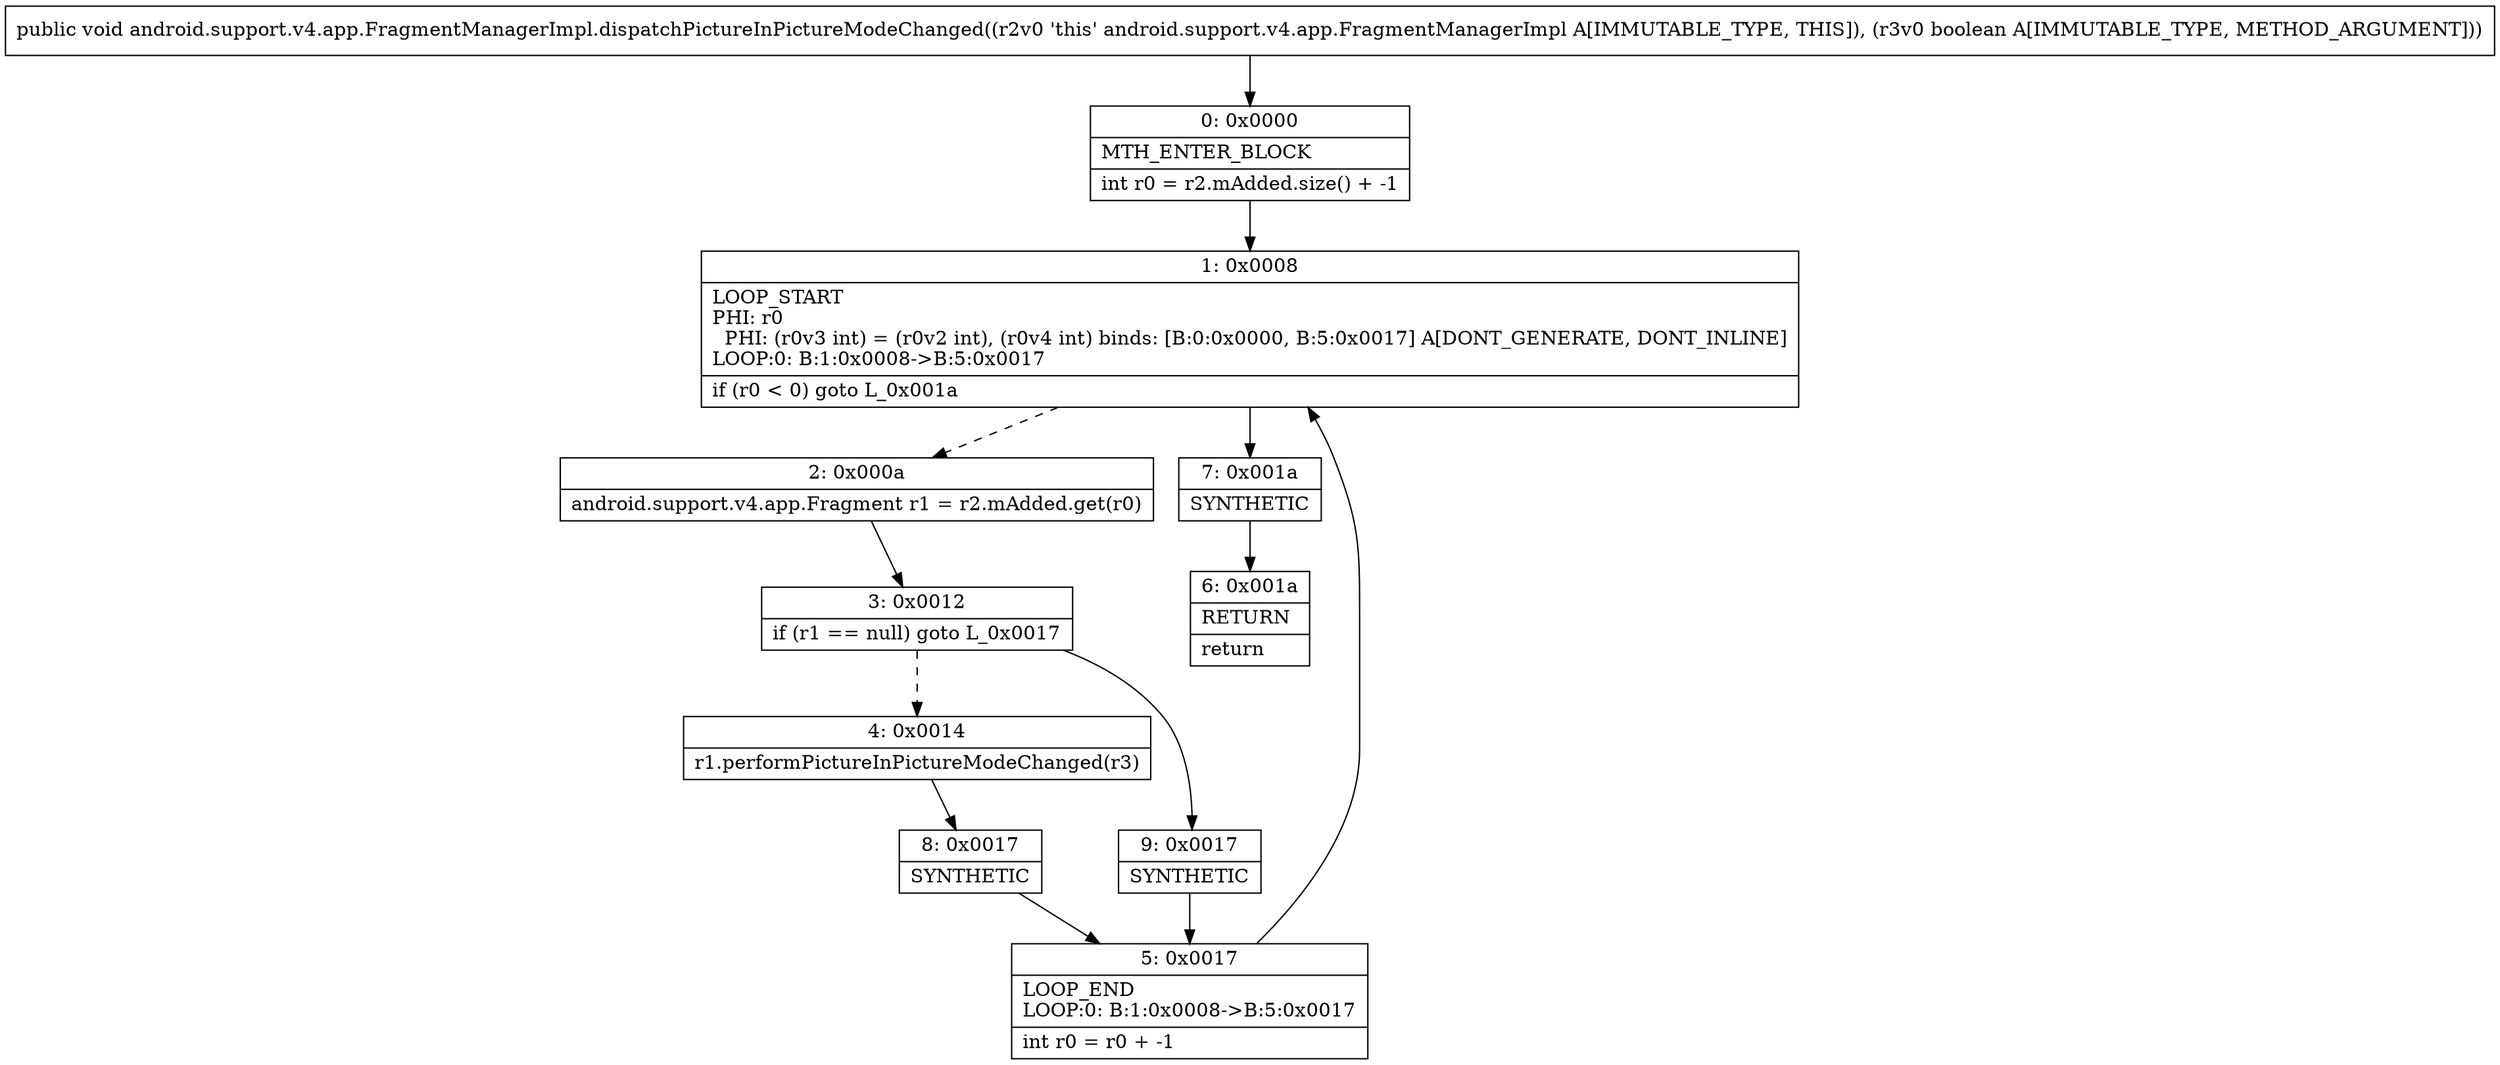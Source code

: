 digraph "CFG forandroid.support.v4.app.FragmentManagerImpl.dispatchPictureInPictureModeChanged(Z)V" {
Node_0 [shape=record,label="{0\:\ 0x0000|MTH_ENTER_BLOCK\l|int r0 = r2.mAdded.size() + \-1\l}"];
Node_1 [shape=record,label="{1\:\ 0x0008|LOOP_START\lPHI: r0 \l  PHI: (r0v3 int) = (r0v2 int), (r0v4 int) binds: [B:0:0x0000, B:5:0x0017] A[DONT_GENERATE, DONT_INLINE]\lLOOP:0: B:1:0x0008\-\>B:5:0x0017\l|if (r0 \< 0) goto L_0x001a\l}"];
Node_2 [shape=record,label="{2\:\ 0x000a|android.support.v4.app.Fragment r1 = r2.mAdded.get(r0)\l}"];
Node_3 [shape=record,label="{3\:\ 0x0012|if (r1 == null) goto L_0x0017\l}"];
Node_4 [shape=record,label="{4\:\ 0x0014|r1.performPictureInPictureModeChanged(r3)\l}"];
Node_5 [shape=record,label="{5\:\ 0x0017|LOOP_END\lLOOP:0: B:1:0x0008\-\>B:5:0x0017\l|int r0 = r0 + \-1\l}"];
Node_6 [shape=record,label="{6\:\ 0x001a|RETURN\l|return\l}"];
Node_7 [shape=record,label="{7\:\ 0x001a|SYNTHETIC\l}"];
Node_8 [shape=record,label="{8\:\ 0x0017|SYNTHETIC\l}"];
Node_9 [shape=record,label="{9\:\ 0x0017|SYNTHETIC\l}"];
MethodNode[shape=record,label="{public void android.support.v4.app.FragmentManagerImpl.dispatchPictureInPictureModeChanged((r2v0 'this' android.support.v4.app.FragmentManagerImpl A[IMMUTABLE_TYPE, THIS]), (r3v0 boolean A[IMMUTABLE_TYPE, METHOD_ARGUMENT])) }"];
MethodNode -> Node_0;
Node_0 -> Node_1;
Node_1 -> Node_2[style=dashed];
Node_1 -> Node_7;
Node_2 -> Node_3;
Node_3 -> Node_4[style=dashed];
Node_3 -> Node_9;
Node_4 -> Node_8;
Node_5 -> Node_1;
Node_7 -> Node_6;
Node_8 -> Node_5;
Node_9 -> Node_5;
}

